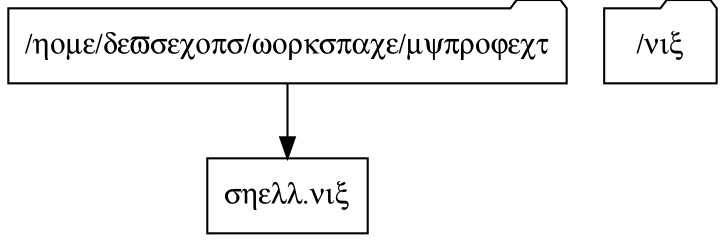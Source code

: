 digraph docker {
  size="8,4";
  node [fontname="Helvetica" fontsize=14 shape=box];
  edge [fontname="Symbol" fontsize=10];

  framework [shape=folder fontname="Symbol" label="/home/devsecops/workspace/myproject"];
  nix [shape=folder fontname="Symbol" label="/nix"];

  nixshell [fontname="Symbol" label="shell.nix"];

  framework -> nixshell;
}

